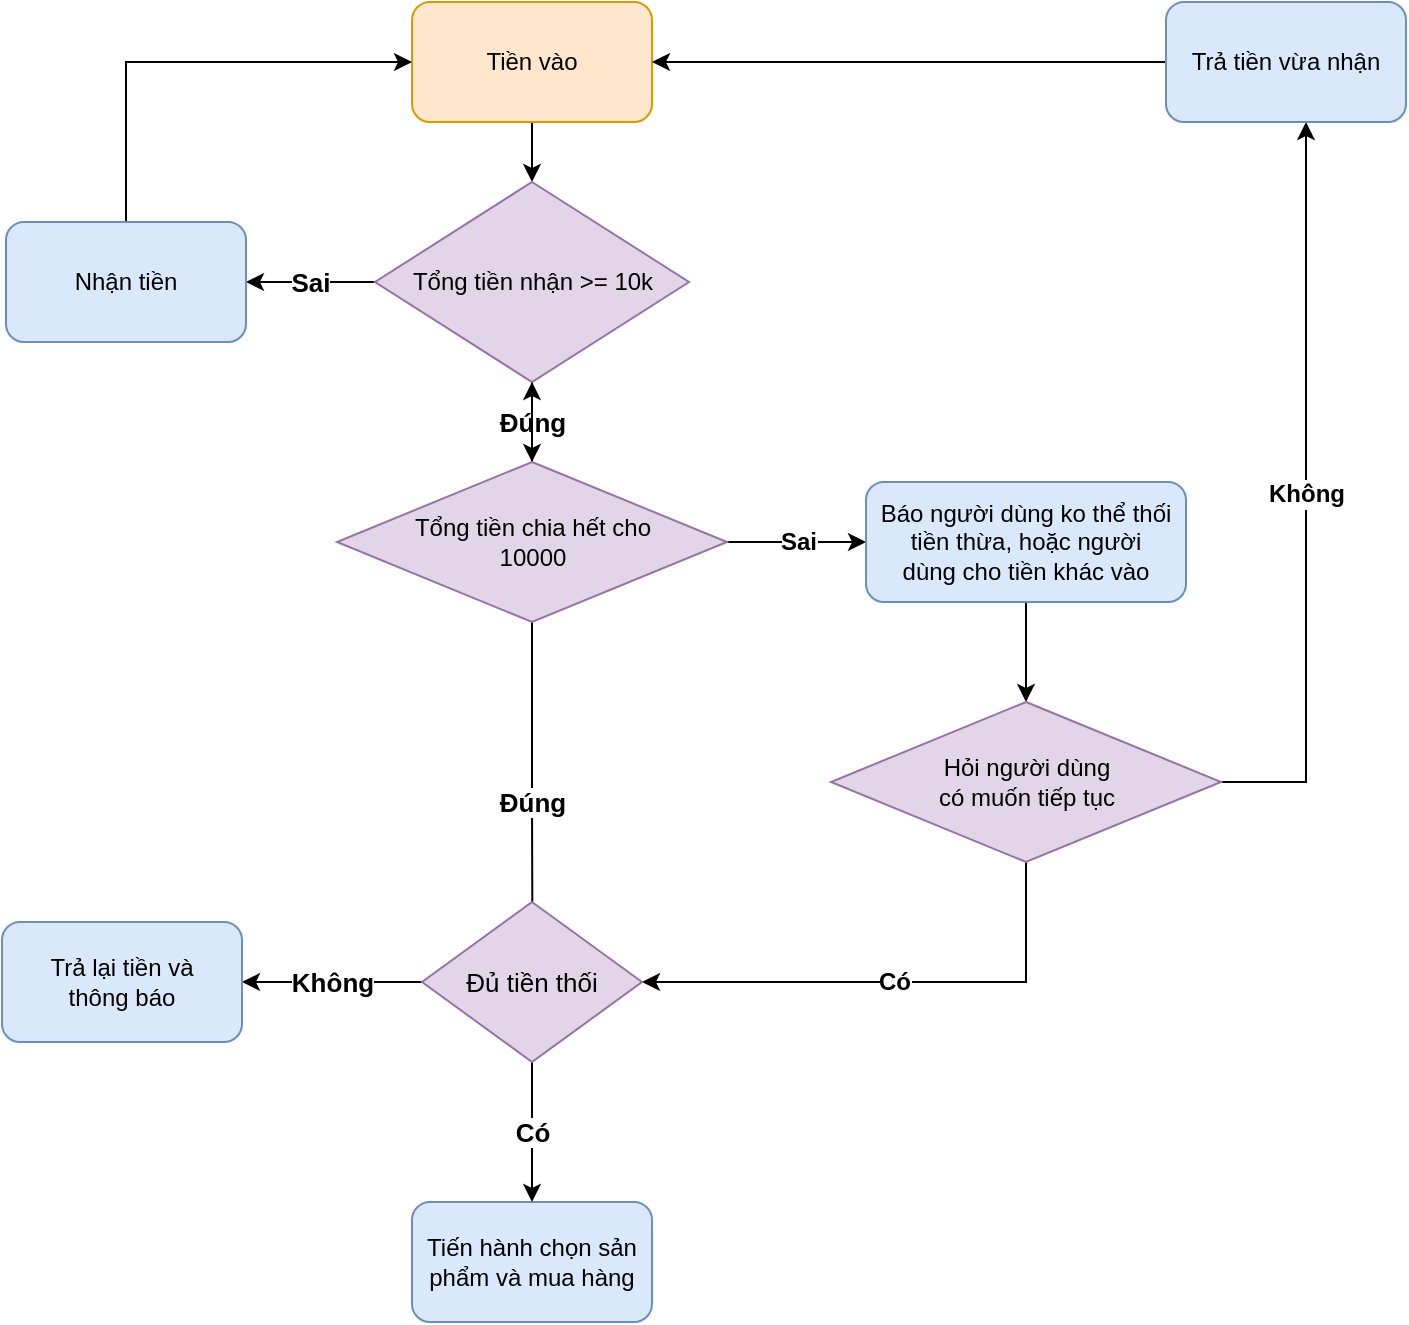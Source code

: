 <mxfile version="10.5.2" type="github"><diagram id="od1DL6aN8WAB8ByYDqEI" name="Page-1"><mxGraphModel dx="1394" dy="747" grid="1" gridSize="10" guides="1" tooltips="1" connect="1" arrows="1" fold="1" page="1" pageScale="1" pageWidth="827" pageHeight="1169" math="0" shadow="0"><root><mxCell id="0"/><mxCell id="1" parent="0"/><mxCell id="md2DlwXFVlXYbmLeQZ2N-5" style="edgeStyle=orthogonalEdgeStyle;rounded=0;orthogonalLoop=1;jettySize=auto;html=1;entryX=0.5;entryY=0;entryDx=0;entryDy=0;" parent="1" source="md2DlwXFVlXYbmLeQZ2N-1" target="md2DlwXFVlXYbmLeQZ2N-3" edge="1"><mxGeometry relative="1" as="geometry"/></mxCell><mxCell id="md2DlwXFVlXYbmLeQZ2N-1" value="Tiền vào" style="rounded=1;whiteSpace=wrap;html=1;fillColor=#ffe6cc;strokeColor=#d79b00;" parent="1" vertex="1"><mxGeometry x="353" y="180" width="120" height="60" as="geometry"/></mxCell><mxCell id="md2DlwXFVlXYbmLeQZ2N-10" style="edgeStyle=orthogonalEdgeStyle;rounded=0;orthogonalLoop=1;jettySize=auto;html=1;entryX=1;entryY=0.5;entryDx=0;entryDy=0;" parent="1" source="md2DlwXFVlXYbmLeQZ2N-3" target="md2DlwXFVlXYbmLeQZ2N-9" edge="1"><mxGeometry relative="1" as="geometry"/></mxCell><mxCell id="md2DlwXFVlXYbmLeQZ2N-12" value="Sai" style="text;html=1;resizable=0;points=[];align=center;verticalAlign=middle;labelBackgroundColor=#ffffff;fontSize=13;fontStyle=1" parent="md2DlwXFVlXYbmLeQZ2N-10" vertex="1" connectable="0"><mxGeometry x="0.198" y="-1" relative="1" as="geometry"><mxPoint x="6" y="1" as="offset"/></mxGeometry></mxCell><mxCell id="md2DlwXFVlXYbmLeQZ2N-30" value="Đúng" style="edgeStyle=orthogonalEdgeStyle;rounded=0;orthogonalLoop=1;jettySize=auto;html=1;entryX=0.5;entryY=0;entryDx=0;entryDy=0;fontSize=13;fontStyle=1" parent="1" source="md2DlwXFVlXYbmLeQZ2N-3" target="md2DlwXFVlXYbmLeQZ2N-13" edge="1"><mxGeometry relative="1" as="geometry"/></mxCell><mxCell id="md2DlwXFVlXYbmLeQZ2N-3" value="Tổng tiền nhận &amp;gt;= 10k" style="rhombus;whiteSpace=wrap;html=1;fillColor=#e1d5e7;strokeColor=#9673a6;" parent="1" vertex="1"><mxGeometry x="334.5" y="270" width="157" height="100" as="geometry"/></mxCell><mxCell id="md2DlwXFVlXYbmLeQZ2N-11" style="edgeStyle=orthogonalEdgeStyle;rounded=0;orthogonalLoop=1;jettySize=auto;html=1;entryX=0;entryY=0.5;entryDx=0;entryDy=0;" parent="1" source="md2DlwXFVlXYbmLeQZ2N-9" target="md2DlwXFVlXYbmLeQZ2N-1" edge="1"><mxGeometry relative="1" as="geometry"><Array as="points"><mxPoint x="210" y="210"/></Array></mxGeometry></mxCell><mxCell id="md2DlwXFVlXYbmLeQZ2N-9" value="Nhận tiền" style="rounded=1;whiteSpace=wrap;html=1;fillColor=#dae8fc;strokeColor=#6c8ebf;" parent="1" vertex="1"><mxGeometry x="150" y="290" width="120" height="60" as="geometry"/></mxCell><mxCell id="md2DlwXFVlXYbmLeQZ2N-16" value="Sai" style="edgeStyle=orthogonalEdgeStyle;rounded=0;orthogonalLoop=1;jettySize=auto;html=1;entryX=0;entryY=0.5;entryDx=0;entryDy=0;fontSize=12;fontStyle=1" parent="1" source="md2DlwXFVlXYbmLeQZ2N-13" target="md2DlwXFVlXYbmLeQZ2N-14" edge="1"><mxGeometry relative="1" as="geometry"/></mxCell><mxCell id="md2DlwXFVlXYbmLeQZ2N-33" value="&lt;b&gt;Đúng&lt;/b&gt;" style="edgeStyle=orthogonalEdgeStyle;rounded=0;orthogonalLoop=1;jettySize=auto;html=1;entryX=0.5;entryY=0;entryDx=0;entryDy=0;fontSize=13;" parent="1" source="md2DlwXFVlXYbmLeQZ2N-13" edge="1"><mxGeometry relative="1" as="geometry"><mxPoint x="413.286" y="670.143" as="targetPoint"/></mxGeometry></mxCell><mxCell id="Ah1b4GU1dTZV5dutGkNv-1" value="" style="edgeStyle=orthogonalEdgeStyle;rounded=0;orthogonalLoop=1;jettySize=auto;html=1;fontSize=12;" edge="1" parent="1" source="md2DlwXFVlXYbmLeQZ2N-13" target="md2DlwXFVlXYbmLeQZ2N-3"><mxGeometry relative="1" as="geometry"/></mxCell><mxCell id="md2DlwXFVlXYbmLeQZ2N-13" value="Tổng tiền chia hết cho &lt;br&gt;10000" style="rhombus;whiteSpace=wrap;html=1;fillColor=#e1d5e7;strokeColor=#9673a6;" parent="1" vertex="1"><mxGeometry x="315.5" y="410" width="195" height="80" as="geometry"/></mxCell><mxCell id="md2DlwXFVlXYbmLeQZ2N-17" style="edgeStyle=orthogonalEdgeStyle;rounded=0;orthogonalLoop=1;jettySize=auto;html=1;entryX=0.5;entryY=0;entryDx=0;entryDy=0;" parent="1" source="md2DlwXFVlXYbmLeQZ2N-14" target="md2DlwXFVlXYbmLeQZ2N-15" edge="1"><mxGeometry relative="1" as="geometry"/></mxCell><mxCell id="md2DlwXFVlXYbmLeQZ2N-14" value="Báo người dùng ko thể thối tiền thừa, hoặc người &lt;br&gt;dùng cho tiền khác vào" style="rounded=1;whiteSpace=wrap;html=1;fillColor=#dae8fc;strokeColor=#6c8ebf;" parent="1" vertex="1"><mxGeometry x="580" y="420" width="160" height="60" as="geometry"/></mxCell><mxCell id="md2DlwXFVlXYbmLeQZ2N-22" value="Có" style="edgeStyle=orthogonalEdgeStyle;rounded=0;orthogonalLoop=1;jettySize=auto;html=1;entryX=1;entryY=0.5;entryDx=0;entryDy=0;fontSize=12;fontStyle=1" parent="1" source="md2DlwXFVlXYbmLeQZ2N-15" target="md2DlwXFVlXYbmLeQZ2N-35" edge="1"><mxGeometry relative="1" as="geometry"><mxPoint x="473.286" y="699.857" as="targetPoint"/><Array as="points"><mxPoint x="660" y="670"/></Array></mxGeometry></mxCell><mxCell id="md2DlwXFVlXYbmLeQZ2N-27" value="Không" style="edgeStyle=orthogonalEdgeStyle;rounded=0;orthogonalLoop=1;jettySize=auto;html=1;fontSize=12;fontStyle=1" parent="1" source="md2DlwXFVlXYbmLeQZ2N-15" target="md2DlwXFVlXYbmLeQZ2N-24" edge="1"><mxGeometry relative="1" as="geometry"><Array as="points"><mxPoint x="800" y="570"/></Array></mxGeometry></mxCell><mxCell id="md2DlwXFVlXYbmLeQZ2N-15" value="Hỏi người dùng&lt;br&gt;có muốn tiếp tục&lt;br&gt;" style="rhombus;whiteSpace=wrap;html=1;fillColor=#e1d5e7;strokeColor=#9673a6;" parent="1" vertex="1"><mxGeometry x="562.5" y="530" width="195" height="80" as="geometry"/></mxCell><mxCell id="md2DlwXFVlXYbmLeQZ2N-31" style="edgeStyle=orthogonalEdgeStyle;rounded=0;orthogonalLoop=1;jettySize=auto;html=1;entryX=1;entryY=0.5;entryDx=0;entryDy=0;fontSize=13;" parent="1" source="md2DlwXFVlXYbmLeQZ2N-24" target="md2DlwXFVlXYbmLeQZ2N-1" edge="1"><mxGeometry relative="1" as="geometry"><Array as="points"><mxPoint x="650" y="210"/></Array></mxGeometry></mxCell><mxCell id="md2DlwXFVlXYbmLeQZ2N-24" value="Trả tiền vừa nhận" style="rounded=1;whiteSpace=wrap;html=1;fillColor=#dae8fc;strokeColor=#6c8ebf;" parent="1" vertex="1"><mxGeometry x="730" y="180" width="120" height="60" as="geometry"/></mxCell><mxCell id="md2DlwXFVlXYbmLeQZ2N-34" value="Tiến hành chọn sản phẩm và mua hàng" style="rounded=1;whiteSpace=wrap;html=1;fillColor=#dae8fc;strokeColor=#6c8ebf;" parent="1" vertex="1"><mxGeometry x="353" y="780" width="120" height="60" as="geometry"/></mxCell><mxCell id="md2DlwXFVlXYbmLeQZ2N-36" value="Có" style="edgeStyle=orthogonalEdgeStyle;rounded=0;orthogonalLoop=1;jettySize=auto;html=1;entryX=0.5;entryY=0;entryDx=0;entryDy=0;fontSize=13;fontStyle=1" parent="1" source="md2DlwXFVlXYbmLeQZ2N-35" target="md2DlwXFVlXYbmLeQZ2N-34" edge="1"><mxGeometry relative="1" as="geometry"/></mxCell><mxCell id="md2DlwXFVlXYbmLeQZ2N-38" value="Không" style="edgeStyle=orthogonalEdgeStyle;rounded=0;orthogonalLoop=1;jettySize=auto;html=1;fontSize=13;entryX=1;entryY=0.5;entryDx=0;entryDy=0;fontStyle=1" parent="1" source="md2DlwXFVlXYbmLeQZ2N-35" target="md2DlwXFVlXYbmLeQZ2N-39" edge="1"><mxGeometry relative="1" as="geometry"><mxPoint x="298" y="670" as="targetPoint"/></mxGeometry></mxCell><mxCell id="md2DlwXFVlXYbmLeQZ2N-35" value="Đủ tiền thối" style="rhombus;whiteSpace=wrap;html=1;fontSize=13;fillColor=#e1d5e7;strokeColor=#9673a6;" parent="1" vertex="1"><mxGeometry x="358" y="630" width="110" height="80" as="geometry"/></mxCell><mxCell id="md2DlwXFVlXYbmLeQZ2N-39" value="Trả lại tiền và &lt;br&gt;thông báo" style="rounded=1;whiteSpace=wrap;html=1;fillColor=#dae8fc;strokeColor=#6c8ebf;" parent="1" vertex="1"><mxGeometry x="148" y="640" width="120" height="60" as="geometry"/></mxCell></root></mxGraphModel></diagram></mxfile>